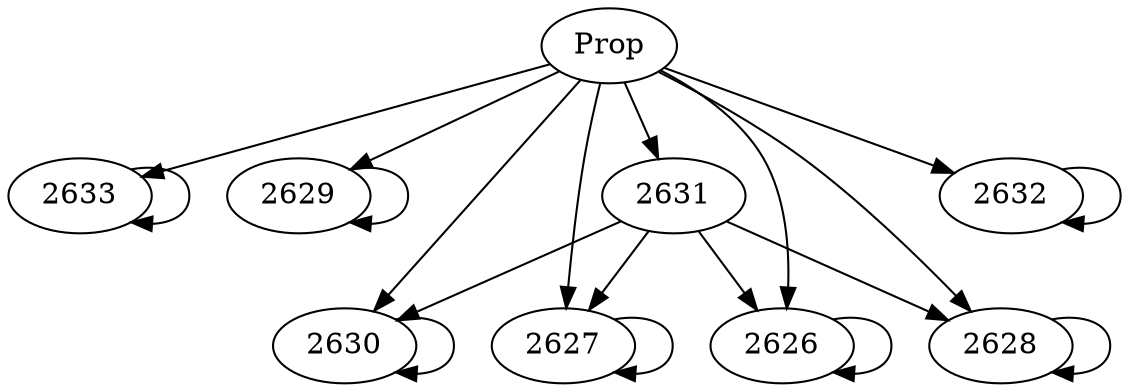 // Induction Graph of ./tests/pdtpmss1269b
digraph{
  Prop -> 2633
  Prop -> 2629
  Prop -> 2630
  Prop -> 2632
  Prop -> 2631
  Prop -> 2627
  Prop -> 2626
  Prop -> 2628
  2633 -> 2633
  2629 -> 2629
  2630 -> 2630
  2632 -> 2632
  2631 -> 2628
  2631 -> 2627
  2631 -> 2626
  2631 -> 2630
  2627 -> 2627
  2626 -> 2626
  2628 -> 2628
}